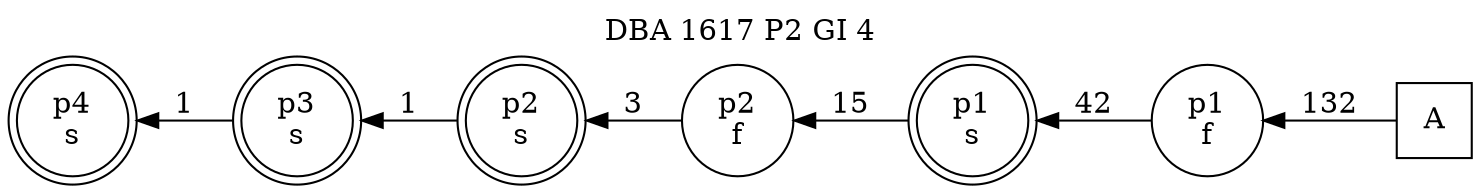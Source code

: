digraph DBA_1617_P2_GI_4_GOOD {
labelloc="tl"
label= " DBA 1617 P2 GI 4 "
rankdir="RL";
graph [ size=" 10 , 10 !"]

"A" [shape="square" label="A"]
"p1_f" [shape="circle" label="p1
f"]
"p1_s" [shape="doublecircle" label="p1
s"]
"p2_f" [shape="circle" label="p2
f"]
"p2_s" [shape="doublecircle" label="p2
s"]
"p3_s" [shape="doublecircle" label="p3
s"]
"p4_s" [shape="doublecircle" label="p4
s"]
"A" -> "p1_f" [ label=132]
"p1_f" -> "p1_s" [ label=42]
"p1_s" -> "p2_f" [ label=15]
"p2_f" -> "p2_s" [ label=3]
"p2_s" -> "p3_s" [ label=1]
"p3_s" -> "p4_s" [ label=1]
}
